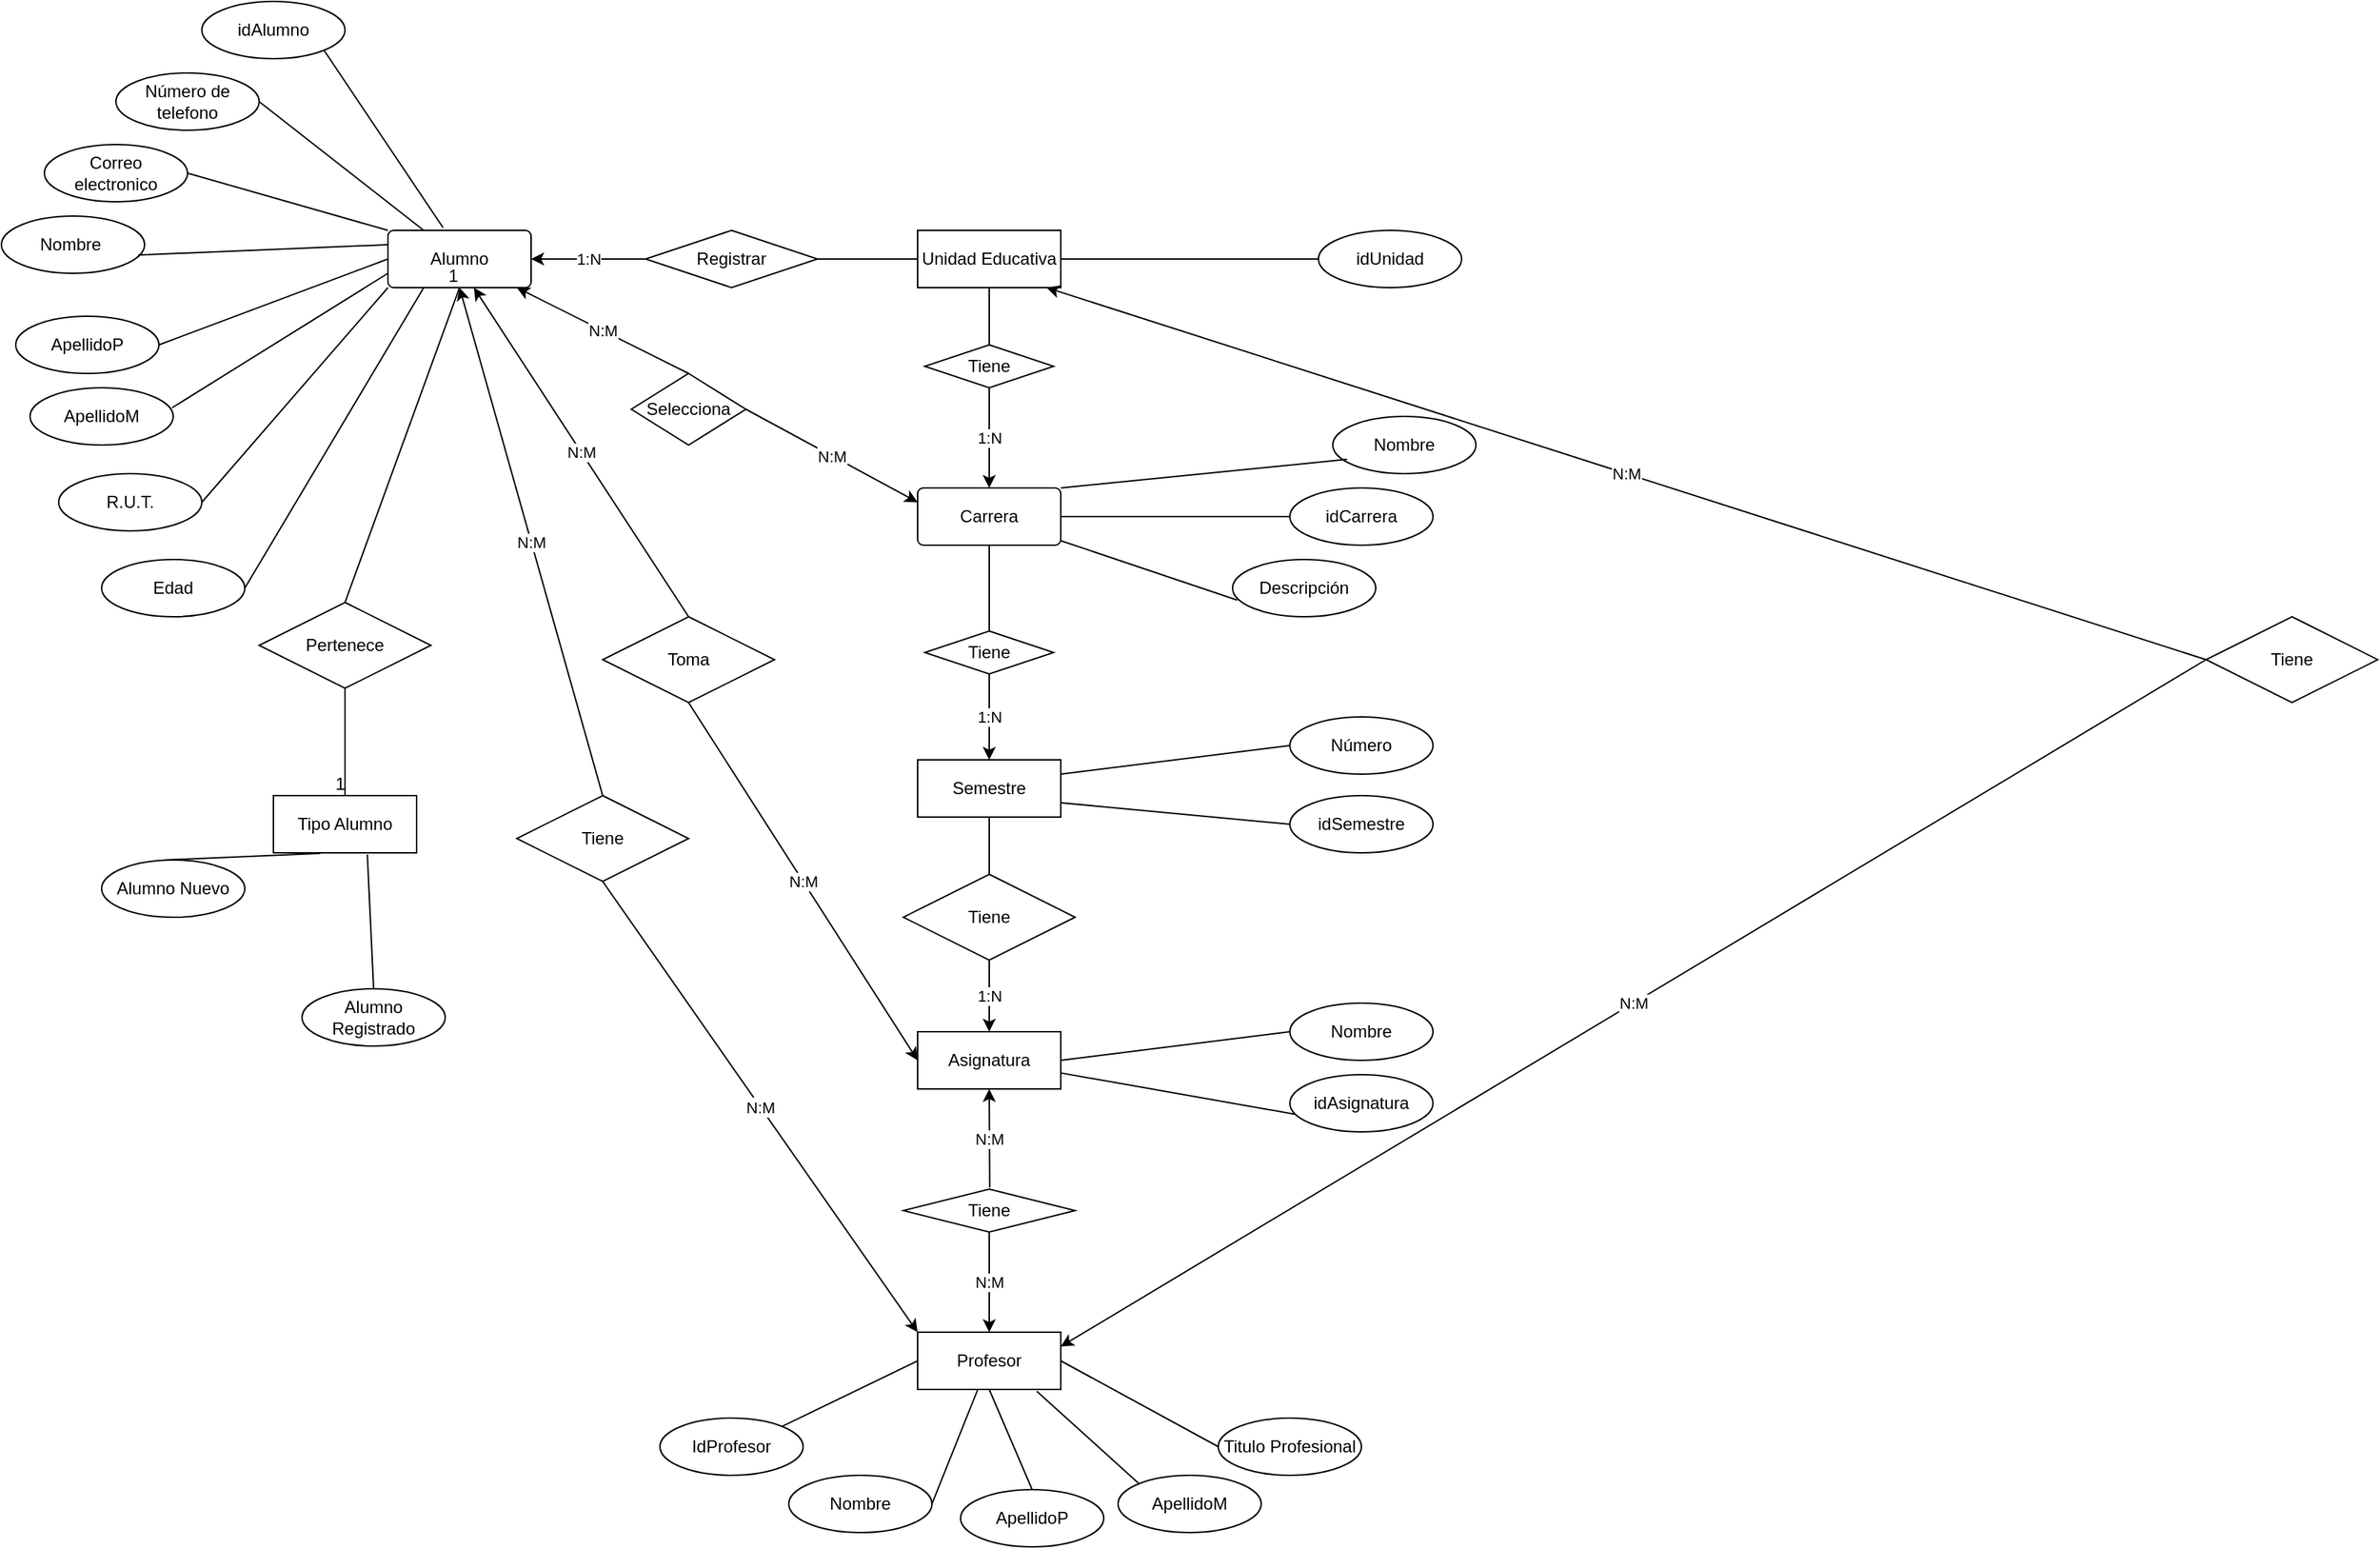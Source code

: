 <mxfile version="14.6.13" type="device"><diagram id="ssbcBfVGiKWwVPGRt9mY" name="Página-1"><mxGraphModel dx="2048" dy="1184" grid="1" gridSize="10" guides="1" tooltips="1" connect="1" arrows="1" fold="1" page="1" pageScale="1" pageWidth="827" pageHeight="1169" math="0" shadow="0"><root><mxCell id="0"/><mxCell id="1" parent="0"/><mxCell id="yhH-OkPS1F9WPqs5oaAX-3" value="Alumno" style="rounded=1;arcSize=10;whiteSpace=wrap;html=1;align=center;" parent="1" vertex="1"><mxGeometry x="300" y="170" width="100" height="40" as="geometry"/></mxCell><mxCell id="yhH-OkPS1F9WPqs5oaAX-4" value="Nombre&amp;nbsp;" style="ellipse;whiteSpace=wrap;html=1;align=center;" parent="1" vertex="1"><mxGeometry x="30" y="160" width="100" height="40" as="geometry"/></mxCell><mxCell id="yhH-OkPS1F9WPqs5oaAX-6" value="idAlumno" style="ellipse;whiteSpace=wrap;html=1;align=center;" parent="1" vertex="1"><mxGeometry x="170" y="10" width="100" height="40" as="geometry"/></mxCell><mxCell id="yhH-OkPS1F9WPqs5oaAX-7" value="ApellidoP" style="ellipse;whiteSpace=wrap;html=1;align=center;" parent="1" vertex="1"><mxGeometry x="40" y="230" width="100" height="40" as="geometry"/></mxCell><mxCell id="yhH-OkPS1F9WPqs5oaAX-8" value="ApellidoM" style="ellipse;whiteSpace=wrap;html=1;align=center;" parent="1" vertex="1"><mxGeometry x="50" y="280" width="100" height="40" as="geometry"/></mxCell><mxCell id="yhH-OkPS1F9WPqs5oaAX-9" value="R.U.T." style="ellipse;whiteSpace=wrap;html=1;align=center;" parent="1" vertex="1"><mxGeometry x="70" y="340" width="100" height="40" as="geometry"/></mxCell><mxCell id="yhH-OkPS1F9WPqs5oaAX-10" value="Edad" style="ellipse;whiteSpace=wrap;html=1;align=center;" parent="1" vertex="1"><mxGeometry x="100" y="400" width="100" height="40" as="geometry"/></mxCell><mxCell id="yhH-OkPS1F9WPqs5oaAX-12" value="Carrera" style="rounded=1;arcSize=10;whiteSpace=wrap;html=1;align=center;" parent="1" vertex="1"><mxGeometry x="670" y="350" width="100" height="40" as="geometry"/></mxCell><mxCell id="yhH-OkPS1F9WPqs5oaAX-14" value="Unidad Educativa" style="whiteSpace=wrap;html=1;align=center;" parent="1" vertex="1"><mxGeometry x="670" y="170" width="100" height="40" as="geometry"/></mxCell><mxCell id="yhH-OkPS1F9WPqs5oaAX-16" value="" style="endArrow=none;html=1;rounded=0;exitX=0.956;exitY=0.68;exitDx=0;exitDy=0;exitPerimeter=0;entryX=0;entryY=0.25;entryDx=0;entryDy=0;" parent="1" source="yhH-OkPS1F9WPqs5oaAX-4" target="yhH-OkPS1F9WPqs5oaAX-3" edge="1"><mxGeometry relative="1" as="geometry"><mxPoint x="340" y="300" as="sourcePoint"/><mxPoint x="500" y="300" as="targetPoint"/></mxGeometry></mxCell><mxCell id="yhH-OkPS1F9WPqs5oaAX-17" value="" style="endArrow=none;html=1;rounded=0;exitX=1;exitY=0.5;exitDx=0;exitDy=0;entryX=0;entryY=0.5;entryDx=0;entryDy=0;" parent="1" source="yhH-OkPS1F9WPqs5oaAX-7" target="yhH-OkPS1F9WPqs5oaAX-3" edge="1"><mxGeometry relative="1" as="geometry"><mxPoint x="340" y="300" as="sourcePoint"/><mxPoint x="500" y="300" as="targetPoint"/></mxGeometry></mxCell><mxCell id="yhH-OkPS1F9WPqs5oaAX-18" value="" style="endArrow=none;html=1;rounded=0;exitX=0.992;exitY=0.35;exitDx=0;exitDy=0;exitPerimeter=0;entryX=0;entryY=0.75;entryDx=0;entryDy=0;" parent="1" source="yhH-OkPS1F9WPqs5oaAX-8" target="yhH-OkPS1F9WPqs5oaAX-3" edge="1"><mxGeometry relative="1" as="geometry"><mxPoint x="340" y="300" as="sourcePoint"/><mxPoint x="500" y="300" as="targetPoint"/></mxGeometry></mxCell><mxCell id="yhH-OkPS1F9WPqs5oaAX-19" value="" style="endArrow=none;html=1;rounded=0;exitX=1;exitY=0.5;exitDx=0;exitDy=0;entryX=0;entryY=1;entryDx=0;entryDy=0;" parent="1" source="yhH-OkPS1F9WPqs5oaAX-9" target="yhH-OkPS1F9WPqs5oaAX-3" edge="1"><mxGeometry relative="1" as="geometry"><mxPoint x="340" y="300" as="sourcePoint"/><mxPoint x="500" y="300" as="targetPoint"/></mxGeometry></mxCell><mxCell id="yhH-OkPS1F9WPqs5oaAX-20" value="" style="endArrow=none;html=1;rounded=0;exitX=1;exitY=0.5;exitDx=0;exitDy=0;entryX=0.25;entryY=1;entryDx=0;entryDy=0;" parent="1" source="yhH-OkPS1F9WPqs5oaAX-10" target="yhH-OkPS1F9WPqs5oaAX-3" edge="1"><mxGeometry relative="1" as="geometry"><mxPoint x="340" y="300" as="sourcePoint"/><mxPoint x="500" y="300" as="targetPoint"/></mxGeometry></mxCell><mxCell id="yhH-OkPS1F9WPqs5oaAX-22" value="Registrar" style="shape=rhombus;perimeter=rhombusPerimeter;whiteSpace=wrap;html=1;align=center;" parent="1" vertex="1"><mxGeometry x="480" y="170" width="120" height="40" as="geometry"/></mxCell><mxCell id="yhH-OkPS1F9WPqs5oaAX-24" value="" style="endArrow=none;html=1;rounded=0;exitX=1;exitY=0.5;exitDx=0;exitDy=0;entryX=0;entryY=0.5;entryDx=0;entryDy=0;" parent="1" source="yhH-OkPS1F9WPqs5oaAX-22" target="yhH-OkPS1F9WPqs5oaAX-14" edge="1"><mxGeometry relative="1" as="geometry"><mxPoint x="530" y="300" as="sourcePoint"/><mxPoint x="690" y="300" as="targetPoint"/></mxGeometry></mxCell><mxCell id="yhH-OkPS1F9WPqs5oaAX-26" value="Semestre" style="whiteSpace=wrap;html=1;align=center;" parent="1" vertex="1"><mxGeometry x="670" y="540" width="100" height="40" as="geometry"/></mxCell><mxCell id="yhH-OkPS1F9WPqs5oaAX-27" value="Profesor" style="whiteSpace=wrap;html=1;align=center;" parent="1" vertex="1"><mxGeometry x="670" y="940" width="100" height="40" as="geometry"/></mxCell><mxCell id="yhH-OkPS1F9WPqs5oaAX-29" value="Tiene" style="shape=rhombus;perimeter=rhombusPerimeter;whiteSpace=wrap;html=1;align=center;" parent="1" vertex="1"><mxGeometry x="675" y="250" width="90" height="30" as="geometry"/></mxCell><mxCell id="yhH-OkPS1F9WPqs5oaAX-30" value="" style="endArrow=none;html=1;rounded=0;entryX=0.5;entryY=1;entryDx=0;entryDy=0;" parent="1" source="yhH-OkPS1F9WPqs5oaAX-29" target="yhH-OkPS1F9WPqs5oaAX-14" edge="1"><mxGeometry relative="1" as="geometry"><mxPoint x="440" y="300" as="sourcePoint"/><mxPoint x="600" y="300" as="targetPoint"/></mxGeometry></mxCell><mxCell id="yhH-OkPS1F9WPqs5oaAX-32" value="Nombre" style="ellipse;whiteSpace=wrap;html=1;align=center;" parent="1" vertex="1"><mxGeometry x="580" y="1040" width="100" height="40" as="geometry"/></mxCell><mxCell id="yhH-OkPS1F9WPqs5oaAX-33" value="ApellidoP" style="ellipse;whiteSpace=wrap;html=1;align=center;" parent="1" vertex="1"><mxGeometry x="700" y="1050" width="100" height="40" as="geometry"/></mxCell><mxCell id="yhH-OkPS1F9WPqs5oaAX-34" value="Asignatura" style="whiteSpace=wrap;html=1;align=center;" parent="1" vertex="1"><mxGeometry x="670" y="730" width="100" height="40" as="geometry"/></mxCell><mxCell id="yhH-OkPS1F9WPqs5oaAX-35" value="Tiene" style="shape=rhombus;perimeter=rhombusPerimeter;whiteSpace=wrap;html=1;align=center;" parent="1" vertex="1"><mxGeometry x="675" y="450" width="90" height="30" as="geometry"/></mxCell><mxCell id="yhH-OkPS1F9WPqs5oaAX-37" value="Nombre" style="ellipse;whiteSpace=wrap;html=1;align=center;" parent="1" vertex="1"><mxGeometry x="960" y="300" width="100" height="40" as="geometry"/></mxCell><mxCell id="yhH-OkPS1F9WPqs5oaAX-38" value="idCarrera" style="ellipse;whiteSpace=wrap;html=1;align=center;" parent="1" vertex="1"><mxGeometry x="930" y="350" width="100" height="40" as="geometry"/></mxCell><mxCell id="yhH-OkPS1F9WPqs5oaAX-39" value="Descripción" style="ellipse;whiteSpace=wrap;html=1;align=center;" parent="1" vertex="1"><mxGeometry x="890" y="400" width="100" height="40" as="geometry"/></mxCell><mxCell id="yhH-OkPS1F9WPqs5oaAX-40" value="" style="endArrow=none;html=1;rounded=0;exitX=0.032;exitY=0.71;exitDx=0;exitDy=0;exitPerimeter=0;" parent="1" source="yhH-OkPS1F9WPqs5oaAX-39" target="yhH-OkPS1F9WPqs5oaAX-12" edge="1"><mxGeometry relative="1" as="geometry"><mxPoint x="450" y="500" as="sourcePoint"/><mxPoint x="610" y="500" as="targetPoint"/></mxGeometry></mxCell><mxCell id="yhH-OkPS1F9WPqs5oaAX-41" value="" style="endArrow=none;html=1;rounded=0;exitX=0;exitY=0.5;exitDx=0;exitDy=0;entryX=1;entryY=0.5;entryDx=0;entryDy=0;" parent="1" source="yhH-OkPS1F9WPqs5oaAX-38" target="yhH-OkPS1F9WPqs5oaAX-12" edge="1"><mxGeometry relative="1" as="geometry"><mxPoint x="450" y="500" as="sourcePoint"/><mxPoint x="610" y="500" as="targetPoint"/></mxGeometry></mxCell><mxCell id="yhH-OkPS1F9WPqs5oaAX-42" value="" style="endArrow=none;html=1;rounded=0;entryX=1;entryY=0;entryDx=0;entryDy=0;" parent="1" target="yhH-OkPS1F9WPqs5oaAX-12" edge="1"><mxGeometry relative="1" as="geometry"><mxPoint x="970" y="330" as="sourcePoint"/><mxPoint x="610" y="500" as="targetPoint"/></mxGeometry></mxCell><mxCell id="yhH-OkPS1F9WPqs5oaAX-44" value="Tiene" style="shape=rhombus;perimeter=rhombusPerimeter;whiteSpace=wrap;html=1;align=center;" parent="1" vertex="1"><mxGeometry x="660" y="620" width="120" height="60" as="geometry"/></mxCell><mxCell id="yhH-OkPS1F9WPqs5oaAX-46" value="" style="endArrow=none;html=1;rounded=0;exitX=0.5;exitY=1;exitDx=0;exitDy=0;entryX=0.5;entryY=0;entryDx=0;entryDy=0;" parent="1" source="yhH-OkPS1F9WPqs5oaAX-26" target="yhH-OkPS1F9WPqs5oaAX-44" edge="1"><mxGeometry relative="1" as="geometry"><mxPoint x="710" y="700" as="sourcePoint"/><mxPoint x="870" y="700" as="targetPoint"/></mxGeometry></mxCell><mxCell id="yhH-OkPS1F9WPqs5oaAX-48" value="Número" style="ellipse;whiteSpace=wrap;html=1;align=center;" parent="1" vertex="1"><mxGeometry x="930" y="510" width="100" height="40" as="geometry"/></mxCell><mxCell id="yhH-OkPS1F9WPqs5oaAX-49" value="ApellidoM" style="ellipse;whiteSpace=wrap;html=1;align=center;" parent="1" vertex="1"><mxGeometry x="810" y="1040" width="100" height="40" as="geometry"/></mxCell><mxCell id="yhH-OkPS1F9WPqs5oaAX-50" value="" style="endArrow=none;html=1;rounded=0;exitX=1;exitY=0.5;exitDx=0;exitDy=0;" parent="1" source="yhH-OkPS1F9WPqs5oaAX-32" target="yhH-OkPS1F9WPqs5oaAX-27" edge="1"><mxGeometry relative="1" as="geometry"><mxPoint x="510" y="800" as="sourcePoint"/><mxPoint x="670" y="800" as="targetPoint"/></mxGeometry></mxCell><mxCell id="yhH-OkPS1F9WPqs5oaAX-51" value="Tiene" style="shape=rhombus;perimeter=rhombusPerimeter;whiteSpace=wrap;html=1;align=center;" parent="1" vertex="1"><mxGeometry x="660" y="840" width="120" height="30" as="geometry"/></mxCell><mxCell id="yhH-OkPS1F9WPqs5oaAX-54" value="Nombre" style="ellipse;whiteSpace=wrap;html=1;align=center;" parent="1" vertex="1"><mxGeometry x="930" y="710" width="100" height="40" as="geometry"/></mxCell><mxCell id="yhH-OkPS1F9WPqs5oaAX-55" value="" style="endArrow=none;html=1;rounded=0;entryX=1;entryY=0.5;entryDx=0;entryDy=0;exitX=0;exitY=0.5;exitDx=0;exitDy=0;" parent="1" source="yhH-OkPS1F9WPqs5oaAX-54" target="yhH-OkPS1F9WPqs5oaAX-34" edge="1"><mxGeometry relative="1" as="geometry"><mxPoint x="490" y="630" as="sourcePoint"/><mxPoint x="650" y="630" as="targetPoint"/></mxGeometry></mxCell><mxCell id="yhH-OkPS1F9WPqs5oaAX-56" value="" style="endArrow=none;html=1;rounded=0;entryX=0.5;entryY=1;entryDx=0;entryDy=0;exitX=0.5;exitY=0;exitDx=0;exitDy=0;" parent="1" source="yhH-OkPS1F9WPqs5oaAX-33" target="yhH-OkPS1F9WPqs5oaAX-27" edge="1"><mxGeometry relative="1" as="geometry"><mxPoint x="490" y="830" as="sourcePoint"/><mxPoint x="650" y="830" as="targetPoint"/></mxGeometry></mxCell><mxCell id="yhH-OkPS1F9WPqs5oaAX-57" value="IdProfesor" style="ellipse;whiteSpace=wrap;html=1;align=center;" parent="1" vertex="1"><mxGeometry x="490" y="1000" width="100" height="40" as="geometry"/></mxCell><mxCell id="yhH-OkPS1F9WPqs5oaAX-58" value="" style="endArrow=none;html=1;rounded=0;entryX=0;entryY=0.5;entryDx=0;entryDy=0;exitX=1;exitY=0;exitDx=0;exitDy=0;" parent="1" source="yhH-OkPS1F9WPqs5oaAX-57" target="yhH-OkPS1F9WPqs5oaAX-27" edge="1"><mxGeometry relative="1" as="geometry"><mxPoint x="490" y="830" as="sourcePoint"/><mxPoint x="650" y="830" as="targetPoint"/></mxGeometry></mxCell><mxCell id="yhH-OkPS1F9WPqs5oaAX-59" value="" style="endArrow=none;html=1;rounded=0;entryX=0;entryY=0;entryDx=0;entryDy=0;exitX=0.832;exitY=1.03;exitDx=0;exitDy=0;exitPerimeter=0;" parent="1" source="yhH-OkPS1F9WPqs5oaAX-27" target="yhH-OkPS1F9WPqs5oaAX-49" edge="1"><mxGeometry relative="1" as="geometry"><mxPoint x="490" y="930" as="sourcePoint"/><mxPoint x="650" y="930" as="targetPoint"/></mxGeometry></mxCell><mxCell id="yhH-OkPS1F9WPqs5oaAX-60" value="idUnidad" style="ellipse;whiteSpace=wrap;html=1;align=center;" parent="1" vertex="1"><mxGeometry x="950" y="170" width="100" height="40" as="geometry"/></mxCell><mxCell id="yhH-OkPS1F9WPqs5oaAX-61" value="" style="endArrow=none;html=1;rounded=0;entryX=1;entryY=0.25;entryDx=0;entryDy=0;exitX=0;exitY=0.5;exitDx=0;exitDy=0;" parent="1" source="yhH-OkPS1F9WPqs5oaAX-48" target="yhH-OkPS1F9WPqs5oaAX-26" edge="1"><mxGeometry relative="1" as="geometry"><mxPoint x="490" y="630" as="sourcePoint"/><mxPoint x="650" y="630" as="targetPoint"/></mxGeometry></mxCell><mxCell id="yhH-OkPS1F9WPqs5oaAX-62" value="idAsignatura" style="ellipse;whiteSpace=wrap;html=1;align=center;" parent="1" vertex="1"><mxGeometry x="930" y="760" width="100" height="40" as="geometry"/></mxCell><mxCell id="yhH-OkPS1F9WPqs5oaAX-63" value="" style="endArrow=none;html=1;rounded=0;entryX=0.032;entryY=0.69;entryDx=0;entryDy=0;entryPerimeter=0;" parent="1" source="yhH-OkPS1F9WPqs5oaAX-34" target="yhH-OkPS1F9WPqs5oaAX-62" edge="1"><mxGeometry relative="1" as="geometry"><mxPoint x="780" y="630" as="sourcePoint"/><mxPoint x="940" y="630" as="targetPoint"/></mxGeometry></mxCell><mxCell id="yhH-OkPS1F9WPqs5oaAX-64" value="idSemestre" style="ellipse;whiteSpace=wrap;html=1;align=center;" parent="1" vertex="1"><mxGeometry x="930" y="565" width="100" height="40" as="geometry"/></mxCell><mxCell id="yhH-OkPS1F9WPqs5oaAX-65" value="" style="endArrow=none;html=1;rounded=0;exitX=1;exitY=0.75;exitDx=0;exitDy=0;entryX=0;entryY=0.5;entryDx=0;entryDy=0;" parent="1" source="yhH-OkPS1F9WPqs5oaAX-26" target="yhH-OkPS1F9WPqs5oaAX-64" edge="1"><mxGeometry relative="1" as="geometry"><mxPoint x="780" y="630" as="sourcePoint"/><mxPoint x="940" y="630" as="targetPoint"/></mxGeometry></mxCell><mxCell id="yhH-OkPS1F9WPqs5oaAX-66" value="" style="endArrow=none;html=1;rounded=0;exitX=1;exitY=0.5;exitDx=0;exitDy=0;entryX=0;entryY=0.5;entryDx=0;entryDy=0;" parent="1" source="yhH-OkPS1F9WPqs5oaAX-14" target="yhH-OkPS1F9WPqs5oaAX-60" edge="1"><mxGeometry relative="1" as="geometry"><mxPoint x="810" y="230" as="sourcePoint"/><mxPoint x="970" y="230" as="targetPoint"/></mxGeometry></mxCell><mxCell id="yhH-OkPS1F9WPqs5oaAX-71" value="" style="endArrow=classic;html=1;exitX=0.5;exitY=1;exitDx=0;exitDy=0;entryX=0.5;entryY=0;entryDx=0;entryDy=0;" parent="1" source="yhH-OkPS1F9WPqs5oaAX-51" target="yhH-OkPS1F9WPqs5oaAX-27" edge="1"><mxGeometry relative="1" as="geometry"><mxPoint x="860" y="670" as="sourcePoint"/><mxPoint x="960" y="670" as="targetPoint"/></mxGeometry></mxCell><mxCell id="yhH-OkPS1F9WPqs5oaAX-72" value="N:M" style="edgeLabel;resizable=0;html=1;align=center;verticalAlign=middle;" parent="yhH-OkPS1F9WPqs5oaAX-71" connectable="0" vertex="1"><mxGeometry relative="1" as="geometry"/></mxCell><mxCell id="yhH-OkPS1F9WPqs5oaAX-74" value="" style="endArrow=classic;html=1;exitX=0.5;exitY=1;exitDx=0;exitDy=0;exitPerimeter=0;entryX=0.5;entryY=0;entryDx=0;entryDy=0;" parent="1" source="yhH-OkPS1F9WPqs5oaAX-35" target="yhH-OkPS1F9WPqs5oaAX-26" edge="1"><mxGeometry relative="1" as="geometry"><mxPoint x="870" y="680" as="sourcePoint"/><mxPoint x="970" y="680" as="targetPoint"/></mxGeometry></mxCell><mxCell id="yhH-OkPS1F9WPqs5oaAX-75" value="1:N" style="edgeLabel;resizable=0;html=1;align=center;verticalAlign=middle;" parent="yhH-OkPS1F9WPqs5oaAX-74" connectable="0" vertex="1"><mxGeometry relative="1" as="geometry"/></mxCell><mxCell id="yhH-OkPS1F9WPqs5oaAX-78" value="" style="endArrow=classic;html=1;exitX=0.5;exitY=1;exitDx=0;exitDy=0;entryX=0.5;entryY=0;entryDx=0;entryDy=0;" parent="1" source="yhH-OkPS1F9WPqs5oaAX-29" target="yhH-OkPS1F9WPqs5oaAX-12" edge="1"><mxGeometry relative="1" as="geometry"><mxPoint x="827" y="270" as="sourcePoint"/><mxPoint x="927" y="270" as="targetPoint"/></mxGeometry></mxCell><mxCell id="yhH-OkPS1F9WPqs5oaAX-79" value="1:N" style="edgeLabel;resizable=0;html=1;align=center;verticalAlign=middle;" parent="yhH-OkPS1F9WPqs5oaAX-78" connectable="0" vertex="1"><mxGeometry relative="1" as="geometry"/></mxCell><mxCell id="yhH-OkPS1F9WPqs5oaAX-80" value="" style="endArrow=none;html=1;rounded=0;exitX=0.5;exitY=0;exitDx=0;exitDy=0;entryX=0.5;entryY=1;entryDx=0;entryDy=0;" parent="1" source="yhH-OkPS1F9WPqs5oaAX-35" target="yhH-OkPS1F9WPqs5oaAX-12" edge="1"><mxGeometry relative="1" as="geometry"><mxPoint x="660" y="400" as="sourcePoint"/><mxPoint x="820" y="400" as="targetPoint"/></mxGeometry></mxCell><mxCell id="yhH-OkPS1F9WPqs5oaAX-81" value="" style="endArrow=classic;html=1;exitX=0.5;exitY=1;exitDx=0;exitDy=0;entryX=0.5;entryY=0;entryDx=0;entryDy=0;" parent="1" source="yhH-OkPS1F9WPqs5oaAX-44" target="yhH-OkPS1F9WPqs5oaAX-34" edge="1"><mxGeometry relative="1" as="geometry"><mxPoint x="730" y="490" as="sourcePoint"/><mxPoint x="730" y="550" as="targetPoint"/></mxGeometry></mxCell><mxCell id="yhH-OkPS1F9WPqs5oaAX-82" value="1:N" style="edgeLabel;resizable=0;html=1;align=center;verticalAlign=middle;" parent="yhH-OkPS1F9WPqs5oaAX-81" connectable="0" vertex="1"><mxGeometry relative="1" as="geometry"/></mxCell><mxCell id="yhH-OkPS1F9WPqs5oaAX-83" value="" style="endArrow=classic;html=1;exitX=0;exitY=0.5;exitDx=0;exitDy=0;" parent="1" source="yhH-OkPS1F9WPqs5oaAX-22" edge="1"><mxGeometry relative="1" as="geometry"><mxPoint x="468" y="190" as="sourcePoint"/><mxPoint x="400" y="190" as="targetPoint"/></mxGeometry></mxCell><mxCell id="yhH-OkPS1F9WPqs5oaAX-84" value="1:N" style="edgeLabel;resizable=0;html=1;align=center;verticalAlign=middle;" parent="yhH-OkPS1F9WPqs5oaAX-83" connectable="0" vertex="1"><mxGeometry relative="1" as="geometry"/></mxCell><mxCell id="yhH-OkPS1F9WPqs5oaAX-85" value="Tipo Alumno" style="whiteSpace=wrap;html=1;align=center;" parent="1" vertex="1"><mxGeometry x="220" y="565" width="100" height="40" as="geometry"/></mxCell><mxCell id="yhH-OkPS1F9WPqs5oaAX-87" value="Pertenece" style="shape=rhombus;perimeter=rhombusPerimeter;whiteSpace=wrap;html=1;align=center;" parent="1" vertex="1"><mxGeometry x="210" y="430" width="120" height="60" as="geometry"/></mxCell><mxCell id="yhH-OkPS1F9WPqs5oaAX-89" value="Alumno Nuevo" style="ellipse;whiteSpace=wrap;html=1;align=center;" parent="1" vertex="1"><mxGeometry x="100" y="610" width="100" height="40" as="geometry"/></mxCell><mxCell id="yhH-OkPS1F9WPqs5oaAX-90" value="Alumno Registrado" style="ellipse;whiteSpace=wrap;html=1;align=center;" parent="1" vertex="1"><mxGeometry x="240" y="700" width="100" height="40" as="geometry"/></mxCell><mxCell id="yhH-OkPS1F9WPqs5oaAX-91" value="" style="endArrow=none;html=1;rounded=0;exitX=0.656;exitY=1.03;exitDx=0;exitDy=0;exitPerimeter=0;entryX=0.5;entryY=0;entryDx=0;entryDy=0;" parent="1" source="yhH-OkPS1F9WPqs5oaAX-85" target="yhH-OkPS1F9WPqs5oaAX-90" edge="1"><mxGeometry relative="1" as="geometry"><mxPoint x="360" y="490" as="sourcePoint"/><mxPoint x="520" y="490" as="targetPoint"/></mxGeometry></mxCell><mxCell id="yhH-OkPS1F9WPqs5oaAX-92" value="" style="endArrow=none;html=1;rounded=0;exitX=0.436;exitY=0;exitDx=0;exitDy=0;exitPerimeter=0;entryX=0.328;entryY=1.01;entryDx=0;entryDy=0;entryPerimeter=0;" parent="1" source="yhH-OkPS1F9WPqs5oaAX-89" target="yhH-OkPS1F9WPqs5oaAX-85" edge="1"><mxGeometry relative="1" as="geometry"><mxPoint x="360" y="490" as="sourcePoint"/><mxPoint x="520" y="490" as="targetPoint"/></mxGeometry></mxCell><mxCell id="yhH-OkPS1F9WPqs5oaAX-96" value="" style="endArrow=none;html=1;rounded=0;entryX=0.5;entryY=0;entryDx=0;entryDy=0;exitX=0.5;exitY=1;exitDx=0;exitDy=0;" parent="1" source="yhH-OkPS1F9WPqs5oaAX-87" target="yhH-OkPS1F9WPqs5oaAX-85" edge="1"><mxGeometry relative="1" as="geometry"><mxPoint x="360" y="290" as="sourcePoint"/><mxPoint x="520" y="290" as="targetPoint"/></mxGeometry></mxCell><mxCell id="yhH-OkPS1F9WPqs5oaAX-97" value="1" style="resizable=0;html=1;align=right;verticalAlign=bottom;" parent="yhH-OkPS1F9WPqs5oaAX-96" connectable="0" vertex="1"><mxGeometry x="1" relative="1" as="geometry"/></mxCell><mxCell id="yhH-OkPS1F9WPqs5oaAX-98" value="" style="endArrow=none;html=1;rounded=0;entryX=0.5;entryY=1;entryDx=0;entryDy=0;exitX=0.5;exitY=0;exitDx=0;exitDy=0;" parent="1" source="yhH-OkPS1F9WPqs5oaAX-87" target="yhH-OkPS1F9WPqs5oaAX-3" edge="1"><mxGeometry relative="1" as="geometry"><mxPoint x="440" y="320" as="sourcePoint"/><mxPoint x="440" y="410" as="targetPoint"/></mxGeometry></mxCell><mxCell id="yhH-OkPS1F9WPqs5oaAX-99" value="1" style="resizable=0;html=1;align=right;verticalAlign=bottom;" parent="yhH-OkPS1F9WPqs5oaAX-98" connectable="0" vertex="1"><mxGeometry x="1" relative="1" as="geometry"/></mxCell><mxCell id="yhH-OkPS1F9WPqs5oaAX-100" value="Toma" style="shape=rhombus;perimeter=rhombusPerimeter;whiteSpace=wrap;html=1;align=center;" parent="1" vertex="1"><mxGeometry x="450" y="440" width="120" height="60" as="geometry"/></mxCell><mxCell id="yhH-OkPS1F9WPqs5oaAX-105" value="" style="endArrow=classic;html=1;exitX=0.5;exitY=0;exitDx=0;exitDy=0;" parent="1" source="yhH-OkPS1F9WPqs5oaAX-100" edge="1"><mxGeometry relative="1" as="geometry"><mxPoint x="410" y="340" as="sourcePoint"/><mxPoint x="360" y="210" as="targetPoint"/></mxGeometry></mxCell><mxCell id="yhH-OkPS1F9WPqs5oaAX-106" value="N:M" style="edgeLabel;resizable=0;html=1;align=center;verticalAlign=middle;" parent="yhH-OkPS1F9WPqs5oaAX-105" connectable="0" vertex="1"><mxGeometry relative="1" as="geometry"/></mxCell><mxCell id="yhH-OkPS1F9WPqs5oaAX-109" value="N:M" style="endArrow=classic;html=1;entryX=0;entryY=0.5;entryDx=0;entryDy=0;exitX=0.5;exitY=1;exitDx=0;exitDy=0;" parent="1" source="yhH-OkPS1F9WPqs5oaAX-100" target="yhH-OkPS1F9WPqs5oaAX-34" edge="1"><mxGeometry relative="1" as="geometry"><mxPoint x="510" y="610" as="sourcePoint"/><mxPoint x="610" y="610" as="targetPoint"/></mxGeometry></mxCell><mxCell id="yhH-OkPS1F9WPqs5oaAX-110" value="N:M" style="edgeLabel;resizable=0;html=1;align=center;verticalAlign=middle;" parent="yhH-OkPS1F9WPqs5oaAX-109" connectable="0" vertex="1"><mxGeometry relative="1" as="geometry"/></mxCell><mxCell id="yhH-OkPS1F9WPqs5oaAX-111" value="Selecciona" style="rhombus;whiteSpace=wrap;html=1;" parent="1" vertex="1"><mxGeometry x="470" y="270" width="80" height="50" as="geometry"/></mxCell><mxCell id="yhH-OkPS1F9WPqs5oaAX-112" value="" style="endArrow=classic;html=1;exitX=0.5;exitY=0;exitDx=0;exitDy=0;" parent="1" source="yhH-OkPS1F9WPqs5oaAX-111" edge="1"><mxGeometry relative="1" as="geometry"><mxPoint x="560" y="450.0" as="sourcePoint"/><mxPoint x="390" y="210" as="targetPoint"/></mxGeometry></mxCell><mxCell id="yhH-OkPS1F9WPqs5oaAX-113" value="N:M" style="edgeLabel;resizable=0;html=1;align=center;verticalAlign=middle;" parent="yhH-OkPS1F9WPqs5oaAX-112" connectable="0" vertex="1"><mxGeometry relative="1" as="geometry"/></mxCell><mxCell id="yhH-OkPS1F9WPqs5oaAX-114" value="N:M" style="endArrow=classic;html=1;entryX=0;entryY=0.25;entryDx=0;entryDy=0;exitX=1;exitY=0.5;exitDx=0;exitDy=0;" parent="1" source="yhH-OkPS1F9WPqs5oaAX-111" target="yhH-OkPS1F9WPqs5oaAX-12" edge="1"><mxGeometry relative="1" as="geometry"><mxPoint x="570" y="380.0" as="sourcePoint"/><mxPoint x="740" y="630" as="targetPoint"/></mxGeometry></mxCell><mxCell id="yhH-OkPS1F9WPqs5oaAX-115" value="N:M" style="edgeLabel;resizable=0;html=1;align=center;verticalAlign=middle;" parent="yhH-OkPS1F9WPqs5oaAX-114" connectable="0" vertex="1"><mxGeometry relative="1" as="geometry"/></mxCell><mxCell id="yhH-OkPS1F9WPqs5oaAX-118" value="Titulo Profesional" style="ellipse;whiteSpace=wrap;html=1;align=center;" parent="1" vertex="1"><mxGeometry x="880" y="1000" width="100" height="40" as="geometry"/></mxCell><mxCell id="yhH-OkPS1F9WPqs5oaAX-119" value="" style="endArrow=none;html=1;rounded=0;entryX=0;entryY=0.5;entryDx=0;entryDy=0;exitX=1;exitY=0.5;exitDx=0;exitDy=0;" parent="1" source="yhH-OkPS1F9WPqs5oaAX-27" target="yhH-OkPS1F9WPqs5oaAX-118" edge="1"><mxGeometry relative="1" as="geometry"><mxPoint x="570" y="860" as="sourcePoint"/><mxPoint x="730" y="860" as="targetPoint"/></mxGeometry></mxCell><mxCell id="yhH-OkPS1F9WPqs5oaAX-120" value="" style="endArrow=classic;html=1;exitX=0.503;exitY=-0.039;exitDx=0;exitDy=0;entryX=0.5;entryY=1;entryDx=0;entryDy=0;exitPerimeter=0;" parent="1" source="yhH-OkPS1F9WPqs5oaAX-51" target="yhH-OkPS1F9WPqs5oaAX-34" edge="1"><mxGeometry relative="1" as="geometry"><mxPoint x="810" y="850" as="sourcePoint"/><mxPoint x="810" y="920" as="targetPoint"/></mxGeometry></mxCell><mxCell id="yhH-OkPS1F9WPqs5oaAX-121" value="N:M" style="edgeLabel;resizable=0;html=1;align=center;verticalAlign=middle;" parent="yhH-OkPS1F9WPqs5oaAX-120" connectable="0" vertex="1"><mxGeometry relative="1" as="geometry"/></mxCell><mxCell id="yhH-OkPS1F9WPqs5oaAX-124" value="Número de telefono" style="ellipse;whiteSpace=wrap;html=1;align=center;" parent="1" vertex="1"><mxGeometry x="110" y="60" width="100" height="40" as="geometry"/></mxCell><mxCell id="yhH-OkPS1F9WPqs5oaAX-125" value="Correo electronico" style="ellipse;whiteSpace=wrap;html=1;align=center;" parent="1" vertex="1"><mxGeometry x="60" y="110" width="100" height="40" as="geometry"/></mxCell><mxCell id="yhH-OkPS1F9WPqs5oaAX-126" value="" style="endArrow=none;html=1;rounded=0;entryX=0;entryY=0;entryDx=0;entryDy=0;exitX=1;exitY=0.5;exitDx=0;exitDy=0;" parent="1" source="yhH-OkPS1F9WPqs5oaAX-125" target="yhH-OkPS1F9WPqs5oaAX-3" edge="1"><mxGeometry relative="1" as="geometry"><mxPoint x="125.6" y="167.2" as="sourcePoint"/><mxPoint x="300" y="160" as="targetPoint"/></mxGeometry></mxCell><mxCell id="yhH-OkPS1F9WPqs5oaAX-127" value="" style="endArrow=none;html=1;rounded=0;entryX=0.25;entryY=0;entryDx=0;entryDy=0;exitX=1;exitY=0.5;exitDx=0;exitDy=0;" parent="1" source="yhH-OkPS1F9WPqs5oaAX-124" target="yhH-OkPS1F9WPqs5oaAX-3" edge="1"><mxGeometry relative="1" as="geometry"><mxPoint x="210" y="100" as="sourcePoint"/><mxPoint x="350" y="140" as="targetPoint"/></mxGeometry></mxCell><mxCell id="yhH-OkPS1F9WPqs5oaAX-128" value="" style="endArrow=none;html=1;rounded=0;entryX=0.385;entryY=-0.047;entryDx=0;entryDy=0;exitX=1;exitY=1;exitDx=0;exitDy=0;entryPerimeter=0;" parent="1" source="yhH-OkPS1F9WPqs5oaAX-6" target="yhH-OkPS1F9WPqs5oaAX-3" edge="1"><mxGeometry relative="1" as="geometry"><mxPoint x="180" y="150" as="sourcePoint"/><mxPoint x="320" y="190" as="targetPoint"/></mxGeometry></mxCell><mxCell id="yhH-OkPS1F9WPqs5oaAX-129" value="Tiene" style="shape=rhombus;perimeter=rhombusPerimeter;whiteSpace=wrap;html=1;align=center;" parent="1" vertex="1"><mxGeometry x="390" y="565" width="120" height="60" as="geometry"/></mxCell><mxCell id="yhH-OkPS1F9WPqs5oaAX-130" value="" style="endArrow=classic;html=1;exitX=0.5;exitY=0;exitDx=0;exitDy=0;" parent="1" source="yhH-OkPS1F9WPqs5oaAX-129" edge="1"><mxGeometry relative="1" as="geometry"><mxPoint x="470" y="520" as="sourcePoint"/><mxPoint x="350" y="210" as="targetPoint"/></mxGeometry></mxCell><mxCell id="yhH-OkPS1F9WPqs5oaAX-131" value="N:M" style="edgeLabel;resizable=0;html=1;align=center;verticalAlign=middle;" parent="yhH-OkPS1F9WPqs5oaAX-130" connectable="0" vertex="1"><mxGeometry relative="1" as="geometry"/></mxCell><mxCell id="yhH-OkPS1F9WPqs5oaAX-132" value="Tiene" style="shape=rhombus;perimeter=rhombusPerimeter;whiteSpace=wrap;html=1;align=center;" parent="1" vertex="1"><mxGeometry x="1570" y="440" width="120" height="60" as="geometry"/></mxCell><mxCell id="yhH-OkPS1F9WPqs5oaAX-133" value="N:M" style="endArrow=classic;html=1;exitX=0.5;exitY=1;exitDx=0;exitDy=0;" parent="1" source="yhH-OkPS1F9WPqs5oaAX-129" edge="1"><mxGeometry relative="1" as="geometry"><mxPoint x="470" y="680.0" as="sourcePoint"/><mxPoint x="670" y="940" as="targetPoint"/></mxGeometry></mxCell><mxCell id="yhH-OkPS1F9WPqs5oaAX-134" value="N:M" style="edgeLabel;resizable=0;html=1;align=center;verticalAlign=middle;" parent="yhH-OkPS1F9WPqs5oaAX-133" connectable="0" vertex="1"><mxGeometry relative="1" as="geometry"/></mxCell><mxCell id="yhH-OkPS1F9WPqs5oaAX-135" value="" style="endArrow=classic;html=1;exitX=0;exitY=0.5;exitDx=0;exitDy=0;entryX=0.9;entryY=1;entryDx=0;entryDy=0;entryPerimeter=0;" parent="1" source="yhH-OkPS1F9WPqs5oaAX-132" target="yhH-OkPS1F9WPqs5oaAX-14" edge="1"><mxGeometry relative="1" as="geometry"><mxPoint x="1316" y="470" as="sourcePoint"/><mxPoint x="1166" y="240" as="targetPoint"/></mxGeometry></mxCell><mxCell id="yhH-OkPS1F9WPqs5oaAX-136" value="N:M" style="edgeLabel;resizable=0;html=1;align=center;verticalAlign=middle;" parent="yhH-OkPS1F9WPqs5oaAX-135" connectable="0" vertex="1"><mxGeometry relative="1" as="geometry"/></mxCell><mxCell id="yhH-OkPS1F9WPqs5oaAX-137" value="" style="endArrow=classic;html=1;exitX=0;exitY=0.5;exitDx=0;exitDy=0;entryX=1;entryY=0.25;entryDx=0;entryDy=0;" parent="1" source="yhH-OkPS1F9WPqs5oaAX-132" target="yhH-OkPS1F9WPqs5oaAX-27" edge="1"><mxGeometry relative="1" as="geometry"><mxPoint x="1370" y="370" as="sourcePoint"/><mxPoint x="770" y="220" as="targetPoint"/></mxGeometry></mxCell><mxCell id="yhH-OkPS1F9WPqs5oaAX-138" value="N:M" style="edgeLabel;resizable=0;html=1;align=center;verticalAlign=middle;" parent="yhH-OkPS1F9WPqs5oaAX-137" connectable="0" vertex="1"><mxGeometry relative="1" as="geometry"/></mxCell></root></mxGraphModel></diagram></mxfile>